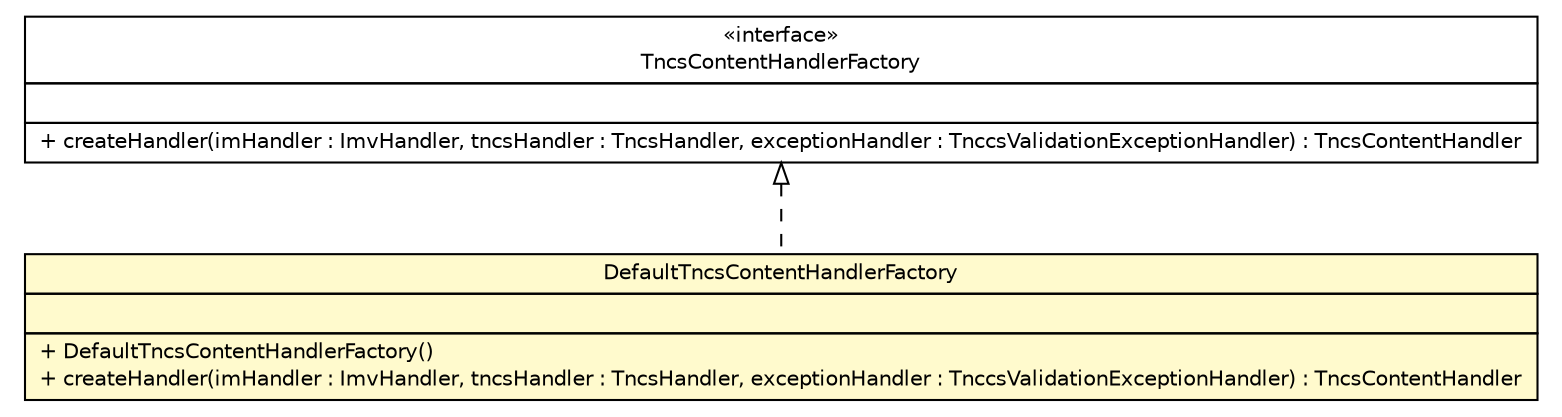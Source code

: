 #!/usr/local/bin/dot
#
# Class diagram 
# Generated by UMLGraph version R5_6 (http://www.umlgraph.org/)
#

digraph G {
	edge [fontname="Helvetica",fontsize=10,labelfontname="Helvetica",labelfontsize=10];
	node [fontname="Helvetica",fontsize=10,shape=plaintext];
	nodesep=0.25;
	ranksep=0.5;
	// de.hsbremen.tc.tnc.tnccs.message.handler.TncsContentHandlerFactory
	c17945 [label=<<table title="de.hsbremen.tc.tnc.tnccs.message.handler.TncsContentHandlerFactory" border="0" cellborder="1" cellspacing="0" cellpadding="2" port="p" href="../TncsContentHandlerFactory.html">
		<tr><td><table border="0" cellspacing="0" cellpadding="1">
<tr><td align="center" balign="center"> &#171;interface&#187; </td></tr>
<tr><td align="center" balign="center"> TncsContentHandlerFactory </td></tr>
		</table></td></tr>
		<tr><td><table border="0" cellspacing="0" cellpadding="1">
<tr><td align="left" balign="left">  </td></tr>
		</table></td></tr>
		<tr><td><table border="0" cellspacing="0" cellpadding="1">
<tr><td align="left" balign="left"> + createHandler(imHandler : ImvHandler, tncsHandler : TncsHandler, exceptionHandler : TnccsValidationExceptionHandler) : TncsContentHandler </td></tr>
		</table></td></tr>
		</table>>, URL="../TncsContentHandlerFactory.html", fontname="Helvetica", fontcolor="black", fontsize=10.0];
	// de.hsbremen.tc.tnc.tnccs.message.handler.simple.DefaultTncsContentHandlerFactory
	c17949 [label=<<table title="de.hsbremen.tc.tnc.tnccs.message.handler.simple.DefaultTncsContentHandlerFactory" border="0" cellborder="1" cellspacing="0" cellpadding="2" port="p" bgcolor="lemonChiffon" href="./DefaultTncsContentHandlerFactory.html">
		<tr><td><table border="0" cellspacing="0" cellpadding="1">
<tr><td align="center" balign="center"> DefaultTncsContentHandlerFactory </td></tr>
		</table></td></tr>
		<tr><td><table border="0" cellspacing="0" cellpadding="1">
<tr><td align="left" balign="left">  </td></tr>
		</table></td></tr>
		<tr><td><table border="0" cellspacing="0" cellpadding="1">
<tr><td align="left" balign="left"> + DefaultTncsContentHandlerFactory() </td></tr>
<tr><td align="left" balign="left"> + createHandler(imHandler : ImvHandler, tncsHandler : TncsHandler, exceptionHandler : TnccsValidationExceptionHandler) : TncsContentHandler </td></tr>
		</table></td></tr>
		</table>>, URL="./DefaultTncsContentHandlerFactory.html", fontname="Helvetica", fontcolor="black", fontsize=10.0];
	//de.hsbremen.tc.tnc.tnccs.message.handler.simple.DefaultTncsContentHandlerFactory implements de.hsbremen.tc.tnc.tnccs.message.handler.TncsContentHandlerFactory
	c17945:p -> c17949:p [dir=back,arrowtail=empty,style=dashed];
}

